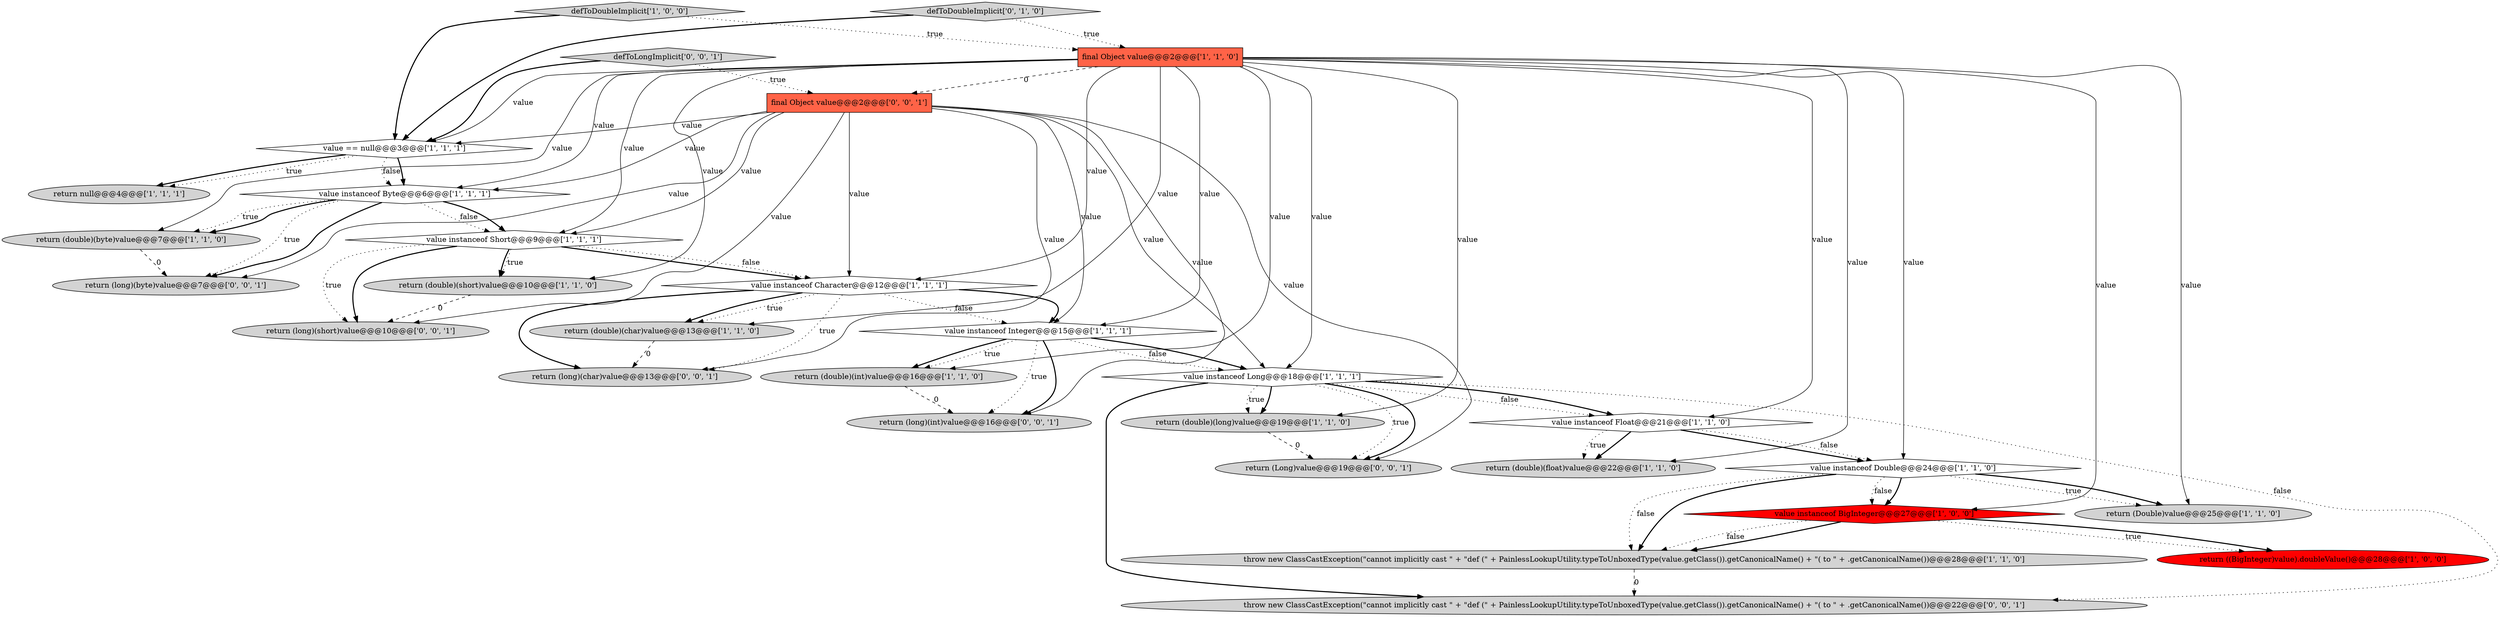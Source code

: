 digraph {
27 [style = filled, label = "throw new ClassCastException(\"cannot implicitly cast \" + \"def (\" + PainlessLookupUtility.typeToUnboxedType(value.getClass()).getCanonicalName() + \"( to \" + .getCanonicalName())@@@22@@@['0', '0', '1']", fillcolor = lightgray, shape = ellipse image = "AAA0AAABBB3BBB"];
2 [style = filled, label = "defToDoubleImplicit['1', '0', '0']", fillcolor = lightgray, shape = diamond image = "AAA0AAABBB1BBB"];
26 [style = filled, label = "return (long)(char)value@@@13@@@['0', '0', '1']", fillcolor = lightgray, shape = ellipse image = "AAA0AAABBB3BBB"];
8 [style = filled, label = "return (double)(float)value@@@22@@@['1', '1', '0']", fillcolor = lightgray, shape = ellipse image = "AAA0AAABBB1BBB"];
19 [style = filled, label = "return (double)(int)value@@@16@@@['1', '1', '0']", fillcolor = lightgray, shape = ellipse image = "AAA0AAABBB1BBB"];
9 [style = filled, label = "value instanceof Byte@@@6@@@['1', '1', '1']", fillcolor = white, shape = diamond image = "AAA0AAABBB1BBB"];
10 [style = filled, label = "return (double)(short)value@@@10@@@['1', '1', '0']", fillcolor = lightgray, shape = ellipse image = "AAA0AAABBB1BBB"];
3 [style = filled, label = "return ((BigInteger)value).doubleValue()@@@28@@@['1', '0', '0']", fillcolor = red, shape = ellipse image = "AAA1AAABBB1BBB"];
17 [style = filled, label = "final Object value@@@2@@@['1', '1', '0']", fillcolor = tomato, shape = box image = "AAA0AAABBB1BBB"];
15 [style = filled, label = "return (double)(byte)value@@@7@@@['1', '1', '0']", fillcolor = lightgray, shape = ellipse image = "AAA0AAABBB1BBB"];
18 [style = filled, label = "value == null@@@3@@@['1', '1', '1']", fillcolor = white, shape = diamond image = "AAA0AAABBB1BBB"];
1 [style = filled, label = "value instanceof Short@@@9@@@['1', '1', '1']", fillcolor = white, shape = diamond image = "AAA0AAABBB1BBB"];
20 [style = filled, label = "return (double)(long)value@@@19@@@['1', '1', '0']", fillcolor = lightgray, shape = ellipse image = "AAA0AAABBB1BBB"];
22 [style = filled, label = "return (long)(short)value@@@10@@@['0', '0', '1']", fillcolor = lightgray, shape = ellipse image = "AAA0AAABBB3BBB"];
0 [style = filled, label = "value instanceof BigInteger@@@27@@@['1', '0', '0']", fillcolor = red, shape = diamond image = "AAA1AAABBB1BBB"];
29 [style = filled, label = "return (Long)value@@@19@@@['0', '0', '1']", fillcolor = lightgray, shape = ellipse image = "AAA0AAABBB3BBB"];
28 [style = filled, label = "return (long)(int)value@@@16@@@['0', '0', '1']", fillcolor = lightgray, shape = ellipse image = "AAA0AAABBB3BBB"];
21 [style = filled, label = "defToDoubleImplicit['0', '1', '0']", fillcolor = lightgray, shape = diamond image = "AAA0AAABBB2BBB"];
23 [style = filled, label = "return (long)(byte)value@@@7@@@['0', '0', '1']", fillcolor = lightgray, shape = ellipse image = "AAA0AAABBB3BBB"];
14 [style = filled, label = "value instanceof Float@@@21@@@['1', '1', '0']", fillcolor = white, shape = diamond image = "AAA0AAABBB1BBB"];
24 [style = filled, label = "defToLongImplicit['0', '0', '1']", fillcolor = lightgray, shape = diamond image = "AAA0AAABBB3BBB"];
12 [style = filled, label = "return (Double)value@@@25@@@['1', '1', '0']", fillcolor = lightgray, shape = ellipse image = "AAA0AAABBB1BBB"];
11 [style = filled, label = "value instanceof Double@@@24@@@['1', '1', '0']", fillcolor = white, shape = diamond image = "AAA0AAABBB1BBB"];
25 [style = filled, label = "final Object value@@@2@@@['0', '0', '1']", fillcolor = tomato, shape = box image = "AAA0AAABBB3BBB"];
7 [style = filled, label = "return null@@@4@@@['1', '1', '1']", fillcolor = lightgray, shape = ellipse image = "AAA0AAABBB1BBB"];
4 [style = filled, label = "value instanceof Character@@@12@@@['1', '1', '1']", fillcolor = white, shape = diamond image = "AAA0AAABBB1BBB"];
13 [style = filled, label = "throw new ClassCastException(\"cannot implicitly cast \" + \"def (\" + PainlessLookupUtility.typeToUnboxedType(value.getClass()).getCanonicalName() + \"( to \" + .getCanonicalName())@@@28@@@['1', '1', '0']", fillcolor = lightgray, shape = ellipse image = "AAA0AAABBB1BBB"];
16 [style = filled, label = "value instanceof Integer@@@15@@@['1', '1', '1']", fillcolor = white, shape = diamond image = "AAA0AAABBB1BBB"];
5 [style = filled, label = "value instanceof Long@@@18@@@['1', '1', '1']", fillcolor = white, shape = diamond image = "AAA0AAABBB1BBB"];
6 [style = filled, label = "return (double)(char)value@@@13@@@['1', '1', '0']", fillcolor = lightgray, shape = ellipse image = "AAA0AAABBB1BBB"];
0->13 [style = bold, label=""];
5->20 [style = bold, label=""];
24->25 [style = dotted, label="true"];
11->12 [style = dotted, label="true"];
17->15 [style = solid, label="value"];
25->28 [style = solid, label="value"];
17->1 [style = solid, label="value"];
10->22 [style = dashed, label="0"];
21->18 [style = bold, label=""];
6->26 [style = dashed, label="0"];
11->13 [style = bold, label=""];
17->12 [style = solid, label="value"];
25->5 [style = solid, label="value"];
9->15 [style = dotted, label="true"];
0->3 [style = dotted, label="true"];
5->29 [style = dotted, label="true"];
18->9 [style = dotted, label="false"];
14->11 [style = bold, label=""];
19->28 [style = dashed, label="0"];
4->16 [style = bold, label=""];
9->1 [style = dotted, label="false"];
0->3 [style = bold, label=""];
5->29 [style = bold, label=""];
1->4 [style = bold, label=""];
25->23 [style = solid, label="value"];
17->0 [style = solid, label="value"];
1->22 [style = dotted, label="true"];
2->18 [style = bold, label=""];
11->12 [style = bold, label=""];
21->17 [style = dotted, label="true"];
17->9 [style = solid, label="value"];
16->19 [style = bold, label=""];
25->22 [style = solid, label="value"];
24->18 [style = bold, label=""];
20->29 [style = dashed, label="0"];
5->14 [style = dotted, label="false"];
17->4 [style = solid, label="value"];
17->11 [style = solid, label="value"];
18->9 [style = bold, label=""];
14->8 [style = bold, label=""];
0->13 [style = dotted, label="false"];
25->9 [style = solid, label="value"];
18->7 [style = bold, label=""];
17->8 [style = solid, label="value"];
25->1 [style = solid, label="value"];
25->4 [style = solid, label="value"];
9->1 [style = bold, label=""];
4->26 [style = dotted, label="true"];
18->7 [style = dotted, label="true"];
1->10 [style = dotted, label="true"];
17->19 [style = solid, label="value"];
17->14 [style = solid, label="value"];
17->25 [style = dashed, label="0"];
17->18 [style = solid, label="value"];
13->27 [style = dashed, label="0"];
25->26 [style = solid, label="value"];
9->23 [style = dotted, label="true"];
14->8 [style = dotted, label="true"];
16->5 [style = bold, label=""];
17->16 [style = solid, label="value"];
25->16 [style = solid, label="value"];
14->11 [style = dotted, label="false"];
11->13 [style = dotted, label="false"];
25->18 [style = solid, label="value"];
4->6 [style = dotted, label="true"];
16->19 [style = dotted, label="true"];
15->23 [style = dashed, label="0"];
4->6 [style = bold, label=""];
25->29 [style = solid, label="value"];
2->17 [style = dotted, label="true"];
4->26 [style = bold, label=""];
5->14 [style = bold, label=""];
17->20 [style = solid, label="value"];
1->22 [style = bold, label=""];
5->27 [style = dotted, label="false"];
9->23 [style = bold, label=""];
11->0 [style = bold, label=""];
17->10 [style = solid, label="value"];
16->28 [style = bold, label=""];
1->4 [style = dotted, label="false"];
11->0 [style = dotted, label="false"];
9->15 [style = bold, label=""];
17->6 [style = solid, label="value"];
5->20 [style = dotted, label="true"];
5->27 [style = bold, label=""];
16->5 [style = dotted, label="false"];
4->16 [style = dotted, label="false"];
16->28 [style = dotted, label="true"];
1->10 [style = bold, label=""];
17->5 [style = solid, label="value"];
}
